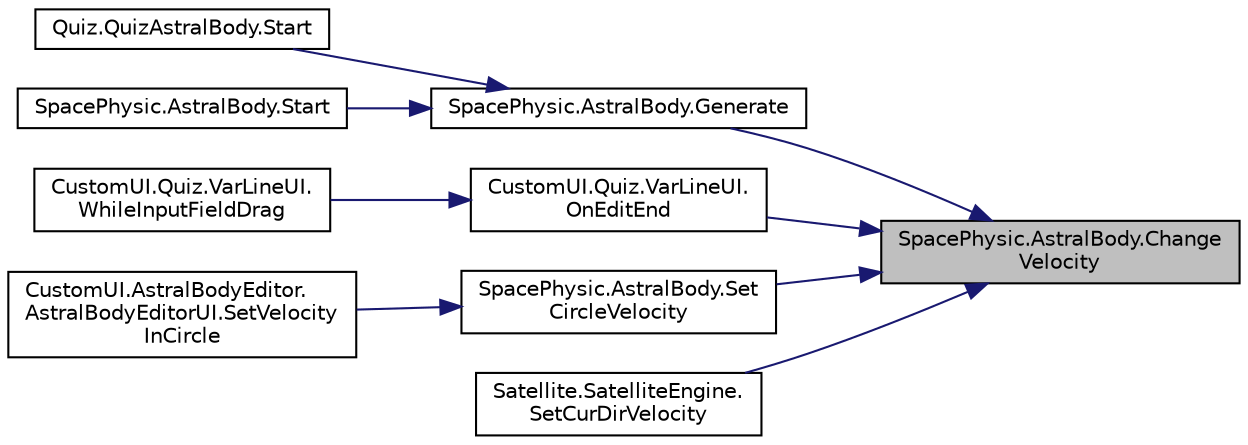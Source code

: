 digraph "SpacePhysic.AstralBody.ChangeVelocity"
{
 // INTERACTIVE_SVG=YES
 // LATEX_PDF_SIZE
  edge [fontname="Helvetica",fontsize="10",labelfontname="Helvetica",labelfontsize="10"];
  node [fontname="Helvetica",fontsize="10",shape=record];
  rankdir="RL";
  Node1 [label="SpacePhysic.AstralBody.Change\lVelocity",height=0.2,width=0.4,color="black", fillcolor="grey75", style="filled", fontcolor="black",tooltip="调整星球速度"];
  Node1 -> Node2 [dir="back",color="midnightblue",fontsize="10",style="solid",fontname="Helvetica"];
  Node2 [label="SpacePhysic.AstralBody.Generate",height=0.2,width=0.4,color="black", fillcolor="white", style="filled",URL="$class_space_physic_1_1_astral_body.html#a5c1d5bbbcd247e49603f2d702f9118b0",tooltip=" "];
  Node2 -> Node3 [dir="back",color="midnightblue",fontsize="10",style="solid",fontname="Helvetica"];
  Node3 [label="Quiz.QuizAstralBody.Start",height=0.2,width=0.4,color="black", fillcolor="white", style="filled",URL="$class_quiz_1_1_quiz_astral_body.html#a5c4a08f896e60482463982c87c812143",tooltip=" "];
  Node2 -> Node4 [dir="back",color="midnightblue",fontsize="10",style="solid",fontname="Helvetica"];
  Node4 [label="SpacePhysic.AstralBody.Start",height=0.2,width=0.4,color="black", fillcolor="white", style="filled",URL="$class_space_physic_1_1_astral_body.html#af558a0166f9d5bfad6fd918b3656aef0",tooltip=" "];
  Node1 -> Node5 [dir="back",color="midnightblue",fontsize="10",style="solid",fontname="Helvetica"];
  Node5 [label="CustomUI.Quiz.VarLineUI.\lOnEditEnd",height=0.2,width=0.4,color="black", fillcolor="white", style="filled",URL="$class_custom_u_i_1_1_quiz_1_1_var_line_u_i.html#adfa12854be919178096c58aa61e50ff6",tooltip=" "];
  Node5 -> Node6 [dir="back",color="midnightblue",fontsize="10",style="solid",fontname="Helvetica"];
  Node6 [label="CustomUI.Quiz.VarLineUI.\lWhileInputFieldDrag",height=0.2,width=0.4,color="black", fillcolor="white", style="filled",URL="$class_custom_u_i_1_1_quiz_1_1_var_line_u_i.html#aac47d0852e69724a11cc6c9979eeda9a",tooltip=" "];
  Node1 -> Node7 [dir="back",color="midnightblue",fontsize="10",style="solid",fontname="Helvetica"];
  Node7 [label="SpacePhysic.AstralBody.Set\lCircleVelocity",height=0.2,width=0.4,color="black", fillcolor="white", style="filled",URL="$class_space_physic_1_1_astral_body.html#a3b5424b4233b532ccb0252d526c013ea",tooltip="设置环绕速度"];
  Node7 -> Node8 [dir="back",color="midnightblue",fontsize="10",style="solid",fontname="Helvetica"];
  Node8 [label="CustomUI.AstralBodyEditor.\lAstralBodyEditorUI.SetVelocity\lInCircle",height=0.2,width=0.4,color="black", fillcolor="white", style="filled",URL="$class_custom_u_i_1_1_astral_body_editor_1_1_astral_body_editor_u_i.html#ae725dd8edcb3a54922e3aa289b7ddccf",tooltip=" "];
  Node1 -> Node9 [dir="back",color="midnightblue",fontsize="10",style="solid",fontname="Helvetica"];
  Node9 [label="Satellite.SatelliteEngine.\lSetCurDirVelocity",height=0.2,width=0.4,color="black", fillcolor="white", style="filled",URL="$class_satellite_1_1_satellite_engine.html#abe746f09fff6ac3d0577c2c40e9fabb2",tooltip=" "];
}

